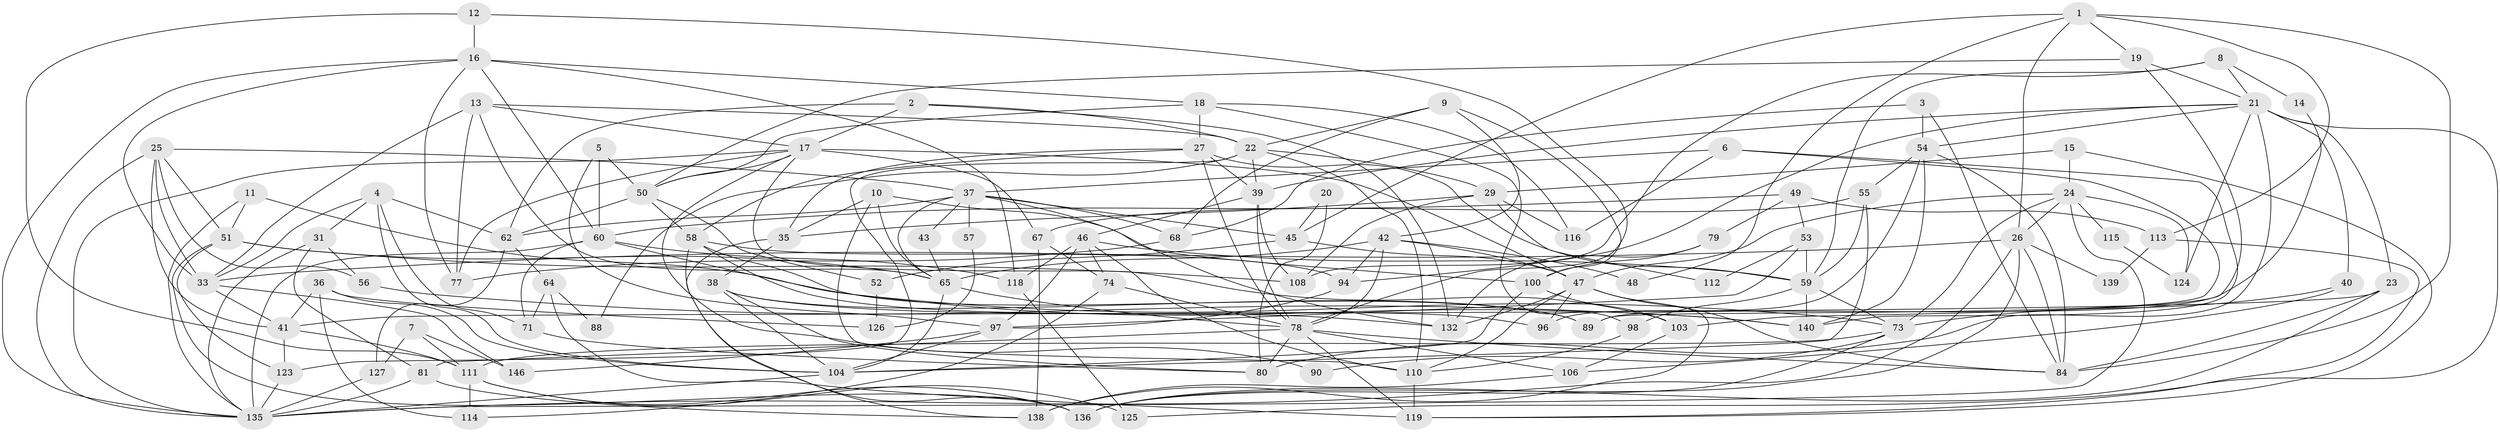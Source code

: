 // original degree distribution, {6: 0.06802721088435375, 4: 0.3129251700680272, 3: 0.2585034013605442, 2: 0.11564625850340136, 5: 0.19727891156462585, 7: 0.034013605442176874, 8: 0.013605442176870748}
// Generated by graph-tools (version 1.1) at 2025/11/02/27/25 16:11:17]
// undirected, 102 vertices, 245 edges
graph export_dot {
graph [start="1"]
  node [color=gray90,style=filled];
  1;
  2;
  3;
  4 [super="+72"];
  5;
  6;
  7;
  8;
  9;
  10 [super="+99"];
  11;
  12;
  13 [super="+30"];
  14;
  15;
  16 [super="+32"];
  17 [super="+28"];
  18;
  19;
  20;
  21 [super="+82"];
  22 [super="+44"];
  23;
  24 [super="+122"];
  25 [super="+76"];
  26 [super="+131"];
  27 [super="+83"];
  29 [super="+66"];
  31 [super="+34"];
  33 [super="+95"];
  35 [super="+75"];
  36;
  37 [super="+70"];
  38;
  39 [super="+87"];
  40 [super="+93"];
  41 [super="+61"];
  42 [super="+129"];
  43;
  45 [super="+142"];
  46 [super="+86"];
  47 [super="+85"];
  48;
  49 [super="+91"];
  50 [super="+63"];
  51 [super="+130"];
  52;
  53;
  54 [super="+143"];
  55;
  56;
  57;
  58 [super="+117"];
  59 [super="+128"];
  60 [super="+101"];
  62 [super="+105"];
  64;
  65 [super="+69"];
  67 [super="+109"];
  68;
  71;
  73 [super="+145"];
  74;
  77;
  78 [super="+144"];
  79;
  80 [super="+92"];
  81;
  84 [super="+141"];
  88;
  89;
  90;
  94;
  96;
  97 [super="+102"];
  98;
  100;
  103;
  104 [super="+107"];
  106 [super="+133"];
  108;
  110 [super="+120"];
  111 [super="+134"];
  112;
  113;
  114;
  115;
  116;
  118;
  119 [super="+121"];
  123;
  124;
  125;
  126;
  127;
  132;
  135 [super="+137"];
  136;
  138 [super="+147"];
  139;
  140;
  146;
  1 -- 26;
  1 -- 19;
  1 -- 48;
  1 -- 84;
  1 -- 113;
  1 -- 45;
  2 -- 132;
  2 -- 22;
  2 -- 17;
  2 -- 62;
  3 -- 54;
  3 -- 84;
  3 -- 68;
  4 -- 71;
  4 -- 62;
  4 -- 104;
  4 -- 31;
  4 -- 33;
  5 -- 50;
  5 -- 60;
  5 -- 97;
  6 -- 89;
  6 -- 140;
  6 -- 37;
  6 -- 116;
  7 -- 127;
  7 -- 111;
  7 -- 146;
  8 -- 59;
  8 -- 14;
  8 -- 108;
  8 -- 21;
  9 -- 100;
  9 -- 68;
  9 -- 42;
  9 -- 22;
  10 -- 100;
  10 -- 65;
  10 -- 35;
  10 -- 110;
  11 -- 135;
  11 -- 73;
  11 -- 51;
  12 -- 16;
  12 -- 78;
  12 -- 111;
  13 -- 77;
  13 -- 22;
  13 -- 65;
  13 -- 33;
  13 -- 17;
  14 -- 89;
  15 -- 29;
  15 -- 24;
  15 -- 119;
  16 -- 135;
  16 -- 118;
  16 -- 33;
  16 -- 60;
  16 -- 18;
  16 -- 77;
  17 -- 50;
  17 -- 77;
  17 -- 103;
  17 -- 135;
  17 -- 90;
  17 -- 47;
  17 -- 67;
  18 -- 50;
  18 -- 116;
  18 -- 98;
  18 -- 27;
  19 -- 21;
  19 -- 103;
  19 -- 50;
  20 -- 80;
  20 -- 45;
  21 -- 80;
  21 -- 54;
  21 -- 40;
  21 -- 23;
  21 -- 124;
  21 -- 125;
  21 -- 94;
  21 -- 39;
  22 -- 123;
  22 -- 110;
  22 -- 88;
  22 -- 29;
  22 -- 39;
  23 -- 84;
  23 -- 136;
  23 -- 41;
  24 -- 26;
  24 -- 115;
  24 -- 135;
  24 -- 73;
  24 -- 124;
  24 -- 47;
  25 -- 41;
  25 -- 37;
  25 -- 51;
  25 -- 56;
  25 -- 33;
  25 -- 135;
  26 -- 84;
  26 -- 33 [weight=2];
  26 -- 136;
  26 -- 139;
  26 -- 135;
  27 -- 35;
  27 -- 78;
  27 -- 58;
  27 -- 59;
  27 -- 39;
  29 -- 108;
  29 -- 112;
  29 -- 116;
  29 -- 35;
  31 -- 81;
  31 -- 56;
  31 -- 135;
  33 -- 41;
  33 -- 146;
  35 -- 38;
  35 -- 138;
  36 -- 114;
  36 -- 41;
  36 -- 126;
  36 -- 104;
  37 -- 45;
  37 -- 65;
  37 -- 68;
  37 -- 132;
  37 -- 43;
  37 -- 62;
  37 -- 57;
  38 -- 132;
  38 -- 89;
  38 -- 104;
  38 -- 80;
  39 -- 78;
  39 -- 46;
  39 -- 108;
  40 -- 73;
  40 -- 106;
  41 -- 123;
  41 -- 111;
  42 -- 47;
  42 -- 48;
  42 -- 78;
  42 -- 65;
  42 -- 94;
  43 -- 65;
  45 -- 52;
  45 -- 47;
  46 -- 59;
  46 -- 110;
  46 -- 97;
  46 -- 118;
  46 -- 74;
  47 -- 138;
  47 -- 96;
  47 -- 84;
  47 -- 132;
  47 -- 110;
  49 -- 79;
  49 -- 113 [weight=2];
  49 -- 53;
  49 -- 60;
  50 -- 62;
  50 -- 52;
  50 -- 58;
  51 -- 123;
  51 -- 65;
  51 -- 136;
  51 -- 108;
  52 -- 126;
  53 -- 59;
  53 -- 112;
  53 -- 97;
  54 -- 140;
  54 -- 84;
  54 -- 96;
  54 -- 55;
  55 -- 59;
  55 -- 104;
  55 -- 67;
  56 -- 140;
  57 -- 126;
  58 -- 136;
  58 -- 89;
  58 -- 96;
  58 -- 94;
  59 -- 98;
  59 -- 73;
  59 -- 140;
  60 -- 71;
  60 -- 140;
  60 -- 118;
  60 -- 135;
  62 -- 64;
  62 -- 127;
  64 -- 71;
  64 -- 88;
  64 -- 119;
  65 -- 78;
  65 -- 104;
  67 -- 74;
  67 -- 138;
  68 -- 77;
  71 -- 80;
  73 -- 90;
  73 -- 136;
  73 -- 111;
  74 -- 114;
  74 -- 78;
  78 -- 81;
  78 -- 84;
  78 -- 106;
  78 -- 80;
  78 -- 119;
  79 -- 132;
  79 -- 100;
  81 -- 135;
  81 -- 138;
  94 -- 97;
  97 -- 104;
  97 -- 146;
  98 -- 110;
  100 -- 103;
  100 -- 104;
  103 -- 106;
  104 -- 135;
  106 -- 138;
  110 -- 119;
  111 -- 125;
  111 -- 136;
  111 -- 114;
  113 -- 139;
  113 -- 119;
  115 -- 124;
  118 -- 125;
  123 -- 135;
  127 -- 135;
}
